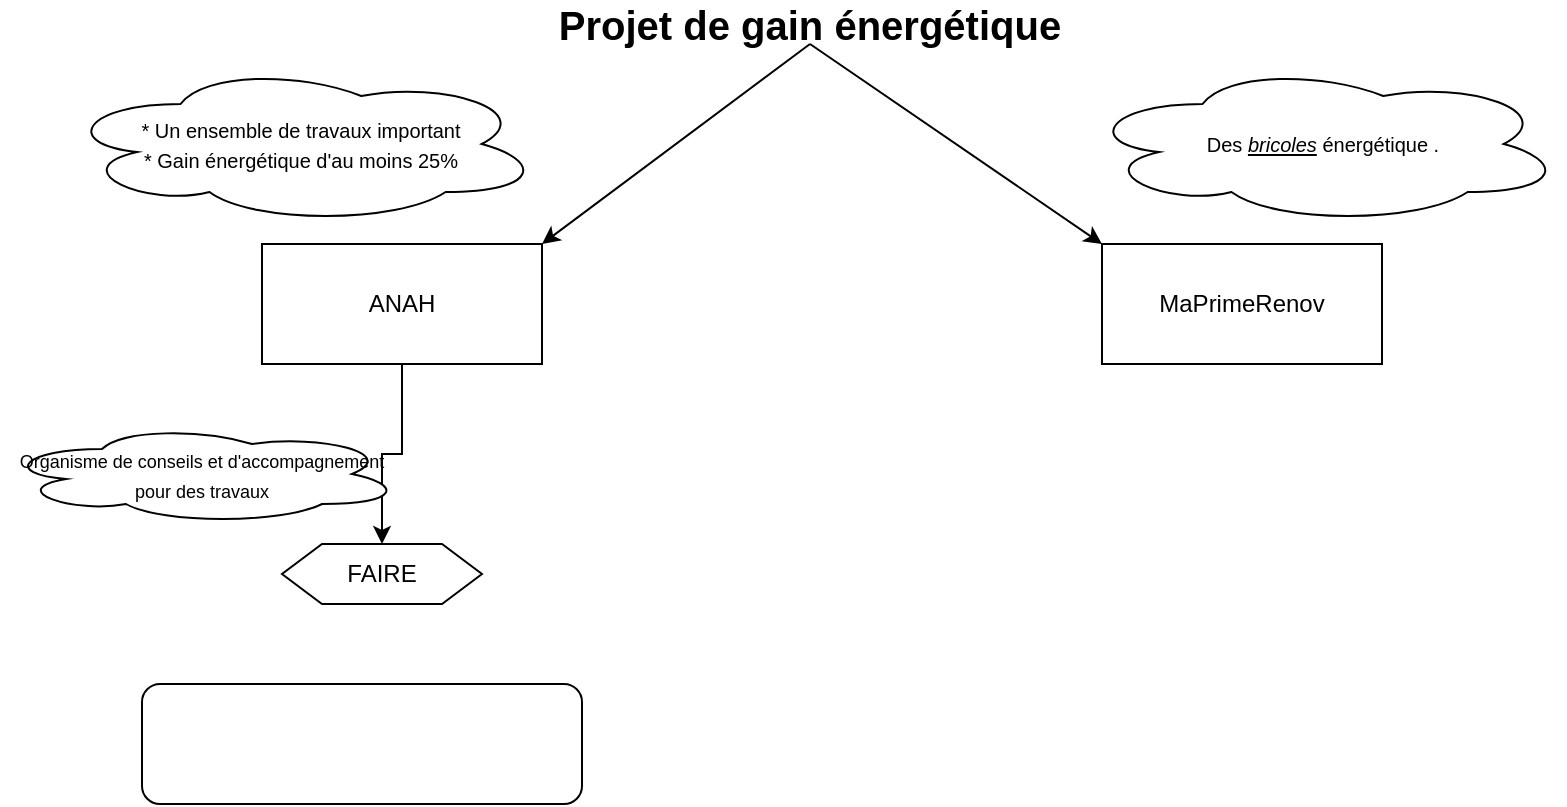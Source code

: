<mxfile version="13.10.0" type="github">
  <diagram id="YAa2LfLrXAcoXyJOYDJ8" name="Page-1">
    <mxGraphModel dx="1038" dy="548" grid="1" gridSize="10" guides="1" tooltips="1" connect="1" arrows="1" fold="1" page="1" pageScale="1" pageWidth="827" pageHeight="1169" math="0" shadow="0">
      <root>
        <mxCell id="0" />
        <mxCell id="1" parent="0" />
        <mxCell id="o54bC3lG6waeAZR-Cacu-2" value="&lt;font style=&quot;font-size: 20px&quot;&gt;&lt;b&gt;Projet de gain énergétique&lt;/b&gt;&lt;/font&gt;" style="text;html=1;strokeColor=none;fillColor=none;align=center;verticalAlign=middle;whiteSpace=wrap;rounded=0;" vertex="1" parent="1">
          <mxGeometry x="259" y="20" width="310" height="20" as="geometry" />
        </mxCell>
        <mxCell id="o54bC3lG6waeAZR-Cacu-12" value="" style="edgeStyle=orthogonalEdgeStyle;rounded=0;orthogonalLoop=1;jettySize=auto;html=1;" edge="1" parent="1" source="o54bC3lG6waeAZR-Cacu-3" target="o54bC3lG6waeAZR-Cacu-11">
          <mxGeometry relative="1" as="geometry" />
        </mxCell>
        <mxCell id="o54bC3lG6waeAZR-Cacu-3" value="ANAH" style="rounded=0;whiteSpace=wrap;html=1;" vertex="1" parent="1">
          <mxGeometry x="140" y="140" width="140" height="60" as="geometry" />
        </mxCell>
        <mxCell id="o54bC3lG6waeAZR-Cacu-6" value="MaPrimeRenov" style="rounded=0;whiteSpace=wrap;html=1;" vertex="1" parent="1">
          <mxGeometry x="560" y="140" width="140" height="60" as="geometry" />
        </mxCell>
        <mxCell id="o54bC3lG6waeAZR-Cacu-7" value="" style="endArrow=classic;html=1;entryX=1;entryY=0;entryDx=0;entryDy=0;exitX=0.5;exitY=1;exitDx=0;exitDy=0;" edge="1" parent="1" source="o54bC3lG6waeAZR-Cacu-2" target="o54bC3lG6waeAZR-Cacu-3">
          <mxGeometry width="50" height="50" relative="1" as="geometry">
            <mxPoint x="380" y="120" as="sourcePoint" />
            <mxPoint x="430" y="70" as="targetPoint" />
          </mxGeometry>
        </mxCell>
        <mxCell id="o54bC3lG6waeAZR-Cacu-8" value="" style="endArrow=classic;html=1;entryX=0;entryY=0;entryDx=0;entryDy=0;exitX=0.5;exitY=1;exitDx=0;exitDy=0;" edge="1" parent="1" source="o54bC3lG6waeAZR-Cacu-2" target="o54bC3lG6waeAZR-Cacu-6">
          <mxGeometry width="50" height="50" relative="1" as="geometry">
            <mxPoint x="380" y="120" as="sourcePoint" />
            <mxPoint x="430" y="70" as="targetPoint" />
          </mxGeometry>
        </mxCell>
        <mxCell id="o54bC3lG6waeAZR-Cacu-9" value="&lt;font style=&quot;font-size: 10px&quot;&gt;* Un ensemble de travaux important&lt;br&gt;* Gain énergétique d&#39;au moins 25%&lt;/font&gt;" style="ellipse;shape=cloud;whiteSpace=wrap;html=1;" vertex="1" parent="1">
          <mxGeometry x="39" y="50" width="241" height="80" as="geometry" />
        </mxCell>
        <mxCell id="o54bC3lG6waeAZR-Cacu-10" value="&lt;span style=&quot;font-size: 10px&quot;&gt;Des &lt;i&gt;&lt;u&gt;bricoles&lt;/u&gt;&lt;/i&gt; énergétique&amp;nbsp;.&lt;/span&gt;" style="ellipse;shape=cloud;whiteSpace=wrap;html=1;" vertex="1" parent="1">
          <mxGeometry x="550" y="50" width="241" height="80" as="geometry" />
        </mxCell>
        <mxCell id="o54bC3lG6waeAZR-Cacu-11" value="FAIRE" style="shape=hexagon;perimeter=hexagonPerimeter2;whiteSpace=wrap;html=1;fixedSize=1;rounded=0;" vertex="1" parent="1">
          <mxGeometry x="150" y="290" width="100" height="30" as="geometry" />
        </mxCell>
        <mxCell id="o54bC3lG6waeAZR-Cacu-13" value="&lt;font style=&quot;font-size: 9px&quot;&gt;Organisme de conseils et d&#39;accompagnement pour des travaux&lt;/font&gt;" style="ellipse;shape=cloud;whiteSpace=wrap;html=1;" vertex="1" parent="1">
          <mxGeometry x="10" y="230" width="200" height="50" as="geometry" />
        </mxCell>
        <mxCell id="o54bC3lG6waeAZR-Cacu-15" value="" style="rounded=1;whiteSpace=wrap;html=1;" vertex="1" parent="1">
          <mxGeometry x="80" y="360" width="220" height="60" as="geometry" />
        </mxCell>
      </root>
    </mxGraphModel>
  </diagram>
</mxfile>
